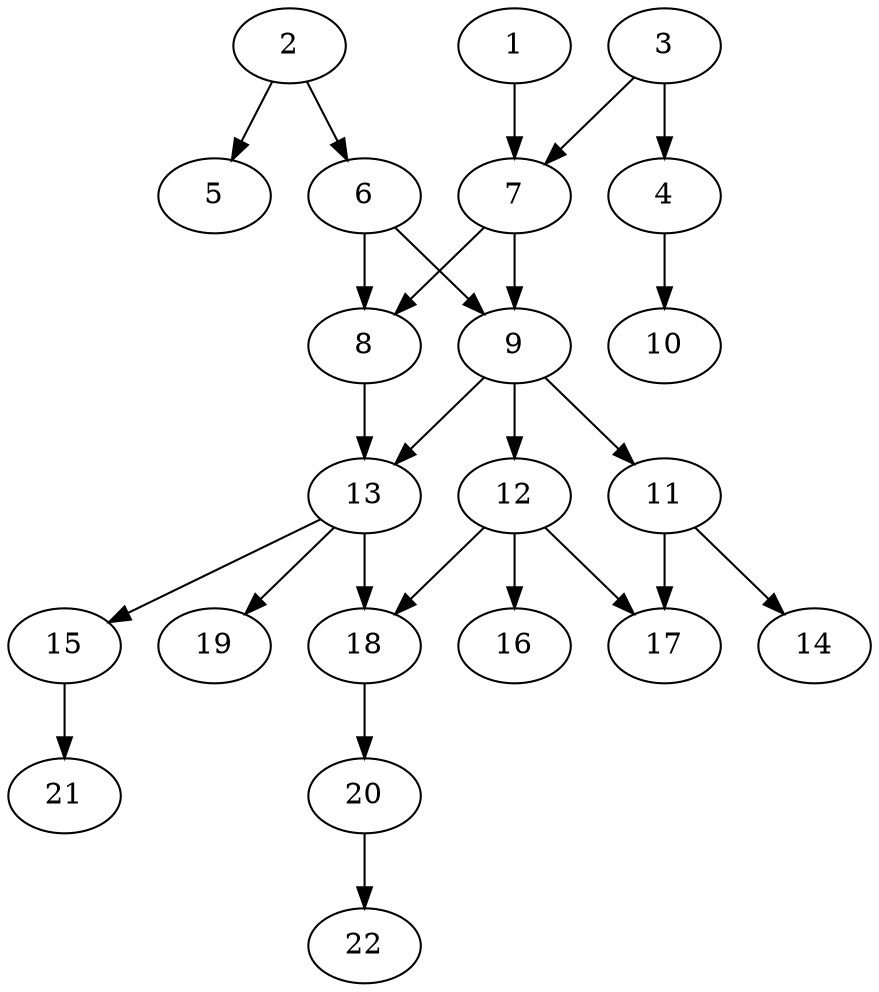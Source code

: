 // DAG (tier=2-normal, mode=data, n=22, ccr=0.424, fat=0.564, density=0.425, regular=0.466, jump=0.106, mindata=2097152, maxdata=16777216)
// DAG automatically generated by daggen at Sun Aug 24 16:33:34 2025
// /home/ermia/Project/Environments/daggen/bin/daggen --dot --ccr 0.424 --fat 0.564 --regular 0.466 --density 0.425 --jump 0.106 --mindata 2097152 --maxdata 16777216 -n 22 
digraph G {
  1 [size="4597081738041265", alpha="0.03", expect_size="2298540869020632"]
  1 -> 7 [size ="87300880990208"]
  2 [size="1699077188943188328448", alpha="0.06", expect_size="849538594471594164224"]
  2 -> 5 [size ="1139109288476672"]
  2 -> 6 [size ="1139109288476672"]
  3 [size="3797630982708940242944", alpha="0.05", expect_size="1898815491354470121472"]
  3 -> 4 [size ="1947295356551168"]
  3 -> 7 [size ="1947295356551168"]
  4 [size="11284536726076984", alpha="0.06", expect_size="5642268363038492"]
  4 -> 10 [size ="315217883955200"]
  5 [size="13441726752427352", alpha="0.03", expect_size="6720863376213676"]
  6 [size="14105174598057364", alpha="0.03", expect_size="7052587299028682"]
  6 -> 8 [size ="362534464913408"]
  6 -> 9 [size ="362534464913408"]
  7 [size="18108788791671668", alpha="0.02", expect_size="9054394395835834"]
  7 -> 8 [size ="1537215511396352"]
  7 -> 9 [size ="1537215511396352"]
  8 [size="2288412295588286038016", alpha="0.17", expect_size="1144206147794143019008"]
  8 -> 13 [size ="1389247110053888"]
  9 [size="134378853706699374592", alpha="0.18", expect_size="67189426853349687296"]
  9 -> 11 [size ="209883005714432"]
  9 -> 12 [size ="209883005714432"]
  9 -> 13 [size ="209883005714432"]
  10 [size="54704406115678672", alpha="0.17", expect_size="27352203057839336"]
  11 [size="16404648734092394", alpha="0.14", expect_size="8202324367046197"]
  11 -> 14 [size ="559930356531200"]
  11 -> 17 [size ="559930356531200"]
  12 [size="81002828166563136", alpha="0.06", expect_size="40501414083281568"]
  12 -> 16 [size ="1792036986421248"]
  12 -> 17 [size ="1792036986421248"]
  12 -> 18 [size ="1792036986421248"]
  13 [size="3928468140525403242496", alpha="0.05", expect_size="1964234070262701621248"]
  13 -> 15 [size ="1991768274894848"]
  13 -> 18 [size ="1991768274894848"]
  13 -> 19 [size ="1991768274894848"]
  14 [size="17598778876115578", alpha="0.10", expect_size="8799389438057789"]
  15 [size="124094992928435339264", alpha="0.19", expect_size="62047496464217669632"]
  15 -> 21 [size ="199033490505728"]
  16 [size="9447622092059958", alpha="0.08", expect_size="4723811046029979"]
  17 [size="2250216887997433905152", alpha="0.14", expect_size="1125108443998716952576"]
  18 [size="163102685317468288", alpha="0.11", expect_size="81551342658734144"]
  18 -> 20 [size ="111451255603200"]
  19 [size="76309309754786432", alpha="0.14", expect_size="38154654877393216"]
  20 [size="437577852475240192", alpha="0.06", expect_size="218788926237620096"]
  20 -> 22 [size ="412687603335168"]
  21 [size="17501345566943200", alpha="0.01", expect_size="8750672783471600"]
  22 [size="2680313680349663744", alpha="0.16", expect_size="1340156840174831872"]
}